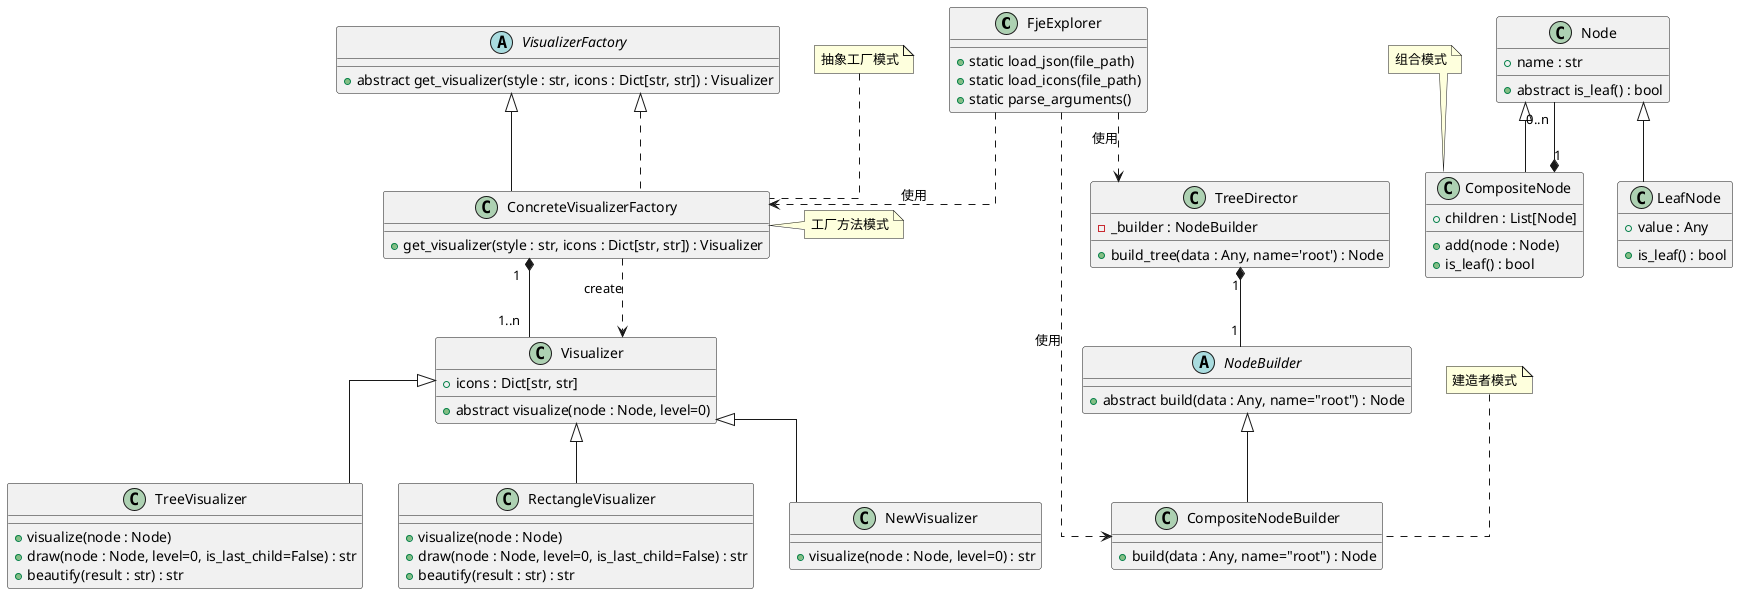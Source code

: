 @startuml
skinparam linetype ortho
class FjeExplorer {
    + static load_json(file_path)
    + static load_icons(file_path)
    + static parse_arguments()
}

class Node {
    + name : str
    + abstract is_leaf() : bool
}

class CompositeNode {
    + children : List[Node]
    + add(node : Node)
    + is_leaf() : bool
}

class LeafNode {
    + value : Any
    + is_leaf() : bool
}

abstract NodeBuilder {
    + abstract build(data : Any, name="root") : Node
}

class CompositeNodeBuilder {
    + build(data : Any, name="root") : Node
}

class TreeDirector {
    - _builder : NodeBuilder
    + build_tree(data : Any, name='root') : Node
}

class Visualizer {
    + icons : Dict[str, str]
    + abstract visualize(node : Node, level=0)
}

class TreeVisualizer {
    + visualize(node : Node)
    + draw(node : Node, level=0, is_last_child=False) : str
    + beautify(result : str) : str
}

class RectangleVisualizer {
    + visualize(node : Node)
    + draw(node : Node, level=0, is_last_child=False) : str
    + beautify(result : str) : str
}

class NewVisualizer {
    + visualize(node : Node, level=0) : str
}

abstract VisualizerFactory {
    + abstract get_visualizer(style : str, icons : Dict[str, str]) : Visualizer
}

class ConcreteVisualizerFactory {
    + get_visualizer(style : str, icons : Dict[str, str]) : Visualizer
}



Node <|-- CompositeNode
Node <|-- LeafNode
NodeBuilder <|-- CompositeNodeBuilder
Visualizer <|-- TreeVisualizer
Visualizer <|-- RectangleVisualizer
Visualizer <|-- NewVisualizer
VisualizerFactory <|-- ConcreteVisualizerFactory

CompositeNode "1" *-- "0..n" Node
TreeDirector "1" *-- "1" NodeBuilder
VisualizerFactory <|.. ConcreteVisualizerFactory
ConcreteVisualizerFactory "1" *-- "1..n" Visualizer
ConcreteVisualizerFactory ..> Visualizer : create
FjeExplorer .down.> CompositeNodeBuilder : 使用
FjeExplorer .down.> TreeDirector : 使用
FjeExplorer .down.> ConcreteVisualizerFactory : 使用


note top of CompositeNode
  组合模式
end note
note top of CompositeNodeBuilder
  建造者模式
end note
note top of ConcreteVisualizerFactory
  抽象工厂模式
end note
note right of ConcreteVisualizerFactory
  工厂方法模式
end note

@enduml
